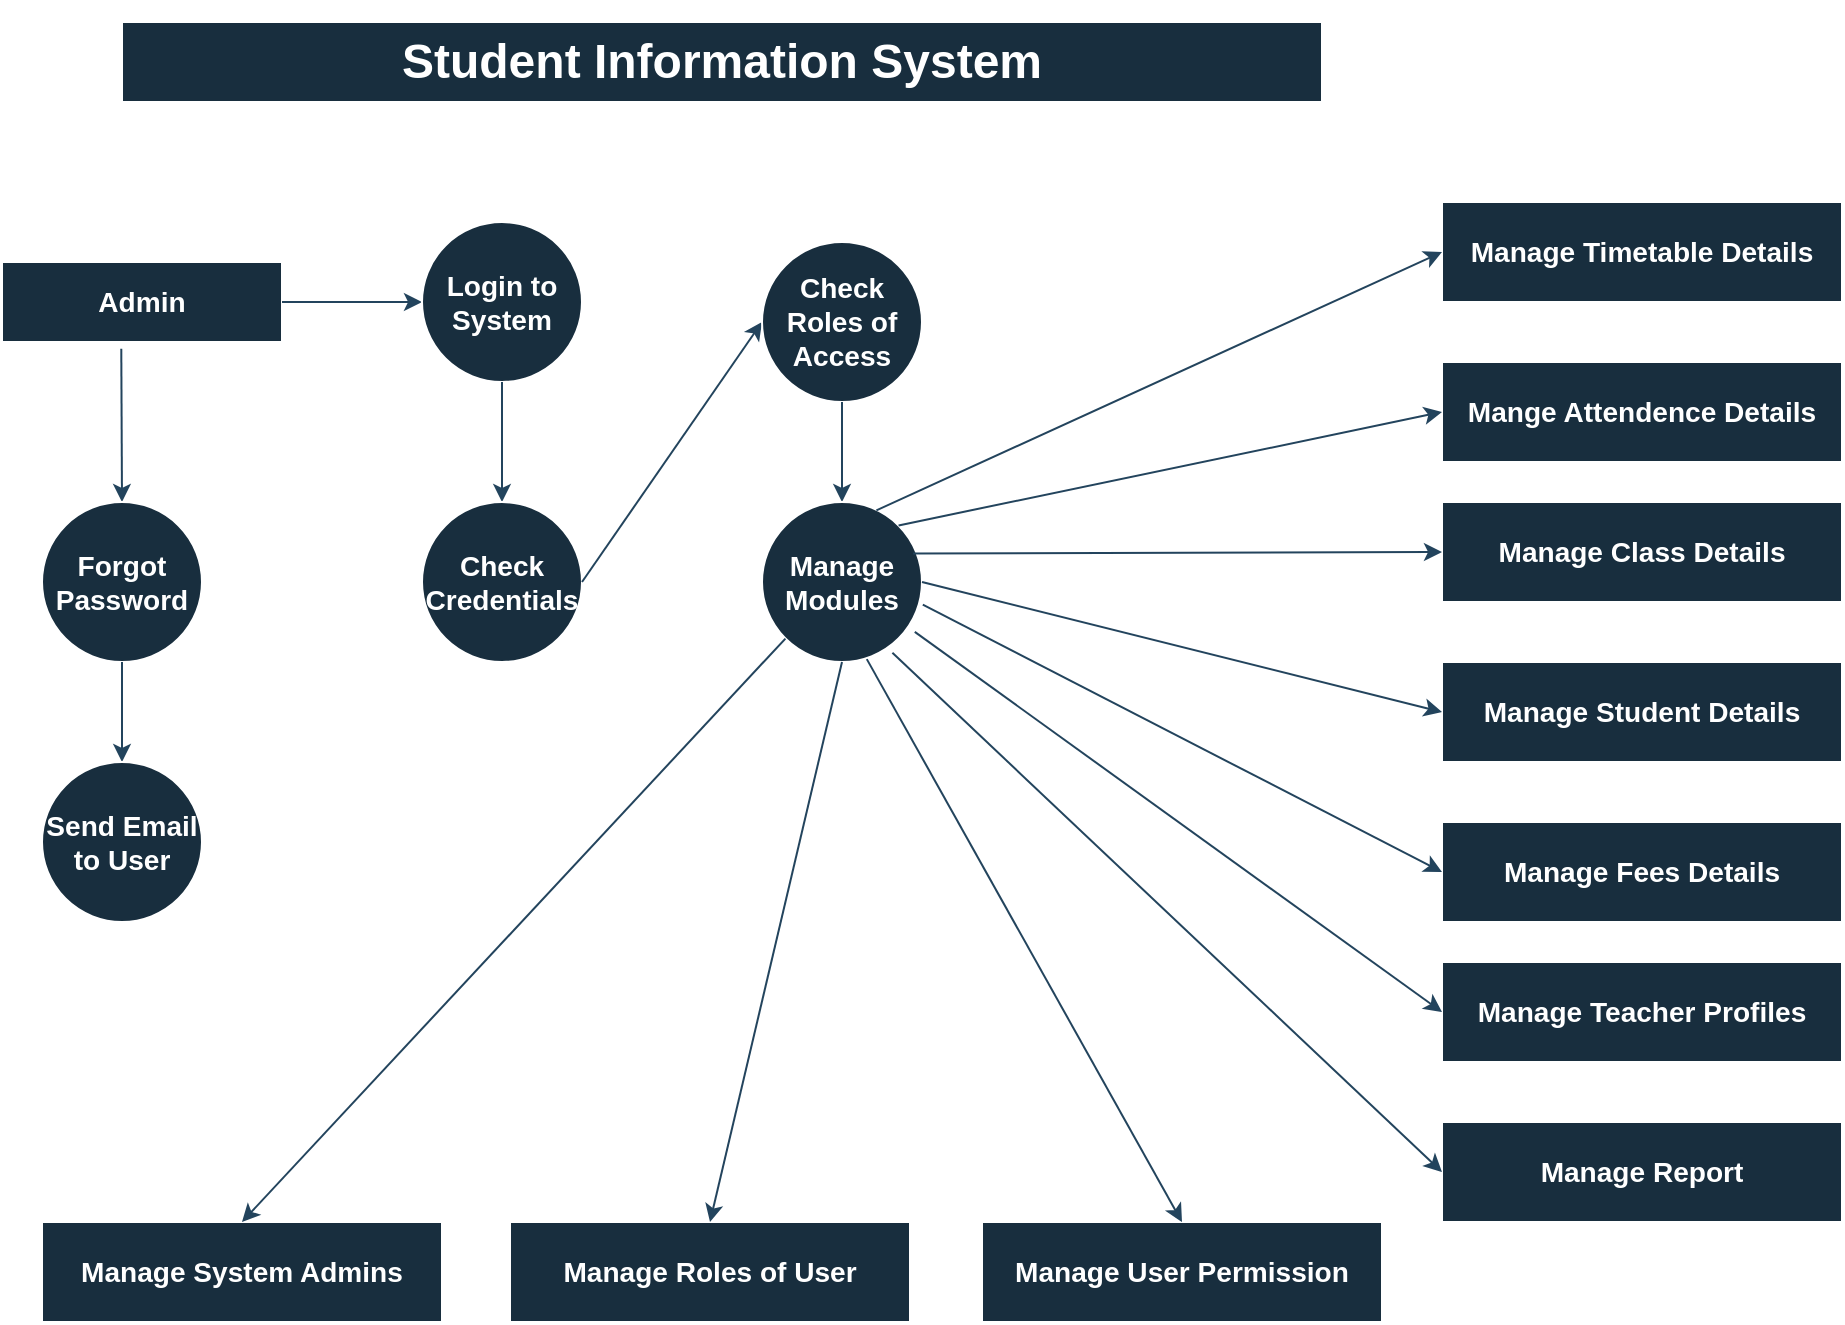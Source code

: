 <mxfile version="28.0.7">
  <diagram name="Page-1" id="tO3FR245HfT1niGx0E7x">
    <mxGraphModel dx="1042" dy="562" grid="1" gridSize="10" guides="1" tooltips="1" connect="1" arrows="1" fold="1" page="1" pageScale="1" pageWidth="827" pageHeight="1169" math="0" shadow="0">
      <root>
        <mxCell id="0" />
        <mxCell id="1" parent="0" />
        <mxCell id="fLovhRy_1QCkuYaqLNfl-1" value="&lt;h1&gt;Student Information System&lt;/h1&gt;" style="rounded=0;whiteSpace=wrap;html=1;labelBackgroundColor=none;fillColor=#182E3E;strokeColor=#FFFFFF;fontColor=#FFFFFF;" vertex="1" parent="1">
          <mxGeometry x="120" y="40" width="600" height="40" as="geometry" />
        </mxCell>
        <mxCell id="fLovhRy_1QCkuYaqLNfl-2" value="&lt;h3&gt;Admin&lt;/h3&gt;" style="rounded=0;whiteSpace=wrap;html=1;labelBackgroundColor=none;fillColor=#182E3E;strokeColor=#FFFFFF;fontColor=#FFFFFF;" vertex="1" parent="1">
          <mxGeometry x="60" y="160" width="140" height="40" as="geometry" />
        </mxCell>
        <mxCell id="fLovhRy_1QCkuYaqLNfl-5" value="" style="endArrow=classic;html=1;rounded=0;labelBackgroundColor=none;strokeColor=#23445D;fontColor=default;" edge="1" parent="1" source="fLovhRy_1QCkuYaqLNfl-2" target="fLovhRy_1QCkuYaqLNfl-6">
          <mxGeometry width="50" height="50" relative="1" as="geometry">
            <mxPoint x="390" y="220" as="sourcePoint" />
            <mxPoint x="280" y="180" as="targetPoint" />
          </mxGeometry>
        </mxCell>
        <mxCell id="fLovhRy_1QCkuYaqLNfl-6" value="&lt;h3&gt;Login to System&lt;/h3&gt;" style="ellipse;whiteSpace=wrap;html=1;aspect=fixed;labelBackgroundColor=none;fillColor=#182E3E;strokeColor=#FFFFFF;fontColor=#FFFFFF;" vertex="1" parent="1">
          <mxGeometry x="270" y="140" width="80" height="80" as="geometry" />
        </mxCell>
        <mxCell id="fLovhRy_1QCkuYaqLNfl-7" value="" style="endArrow=classic;html=1;rounded=0;exitX=0.5;exitY=1;exitDx=0;exitDy=0;labelBackgroundColor=none;strokeColor=#23445D;fontColor=default;" edge="1" parent="1" source="fLovhRy_1QCkuYaqLNfl-6" target="fLovhRy_1QCkuYaqLNfl-8">
          <mxGeometry width="50" height="50" relative="1" as="geometry">
            <mxPoint x="390" y="220" as="sourcePoint" />
            <mxPoint x="280" y="280" as="targetPoint" />
          </mxGeometry>
        </mxCell>
        <mxCell id="fLovhRy_1QCkuYaqLNfl-8" value="&lt;h3&gt;Check Credentials&lt;/h3&gt;" style="ellipse;whiteSpace=wrap;html=1;aspect=fixed;labelBackgroundColor=none;fillColor=#182E3E;strokeColor=#FFFFFF;fontColor=#FFFFFF;" vertex="1" parent="1">
          <mxGeometry x="270" y="280" width="80" height="80" as="geometry" />
        </mxCell>
        <mxCell id="fLovhRy_1QCkuYaqLNfl-9" value="" style="endArrow=classic;html=1;rounded=0;exitX=0.426;exitY=1.085;exitDx=0;exitDy=0;exitPerimeter=0;labelBackgroundColor=none;strokeColor=#23445D;fontColor=default;" edge="1" parent="1" source="fLovhRy_1QCkuYaqLNfl-2" target="fLovhRy_1QCkuYaqLNfl-10">
          <mxGeometry width="50" height="50" relative="1" as="geometry">
            <mxPoint x="390" y="220" as="sourcePoint" />
            <mxPoint x="120" y="280" as="targetPoint" />
          </mxGeometry>
        </mxCell>
        <mxCell id="fLovhRy_1QCkuYaqLNfl-10" value="&lt;h3&gt;Forgot Password&lt;/h3&gt;" style="ellipse;whiteSpace=wrap;html=1;aspect=fixed;labelBackgroundColor=none;fillColor=#182E3E;strokeColor=#FFFFFF;fontColor=#FFFFFF;" vertex="1" parent="1">
          <mxGeometry x="80" y="280" width="80" height="80" as="geometry" />
        </mxCell>
        <mxCell id="fLovhRy_1QCkuYaqLNfl-11" value="" style="endArrow=classic;html=1;rounded=0;exitX=0.5;exitY=1;exitDx=0;exitDy=0;labelBackgroundColor=none;strokeColor=#23445D;fontColor=default;" edge="1" parent="1" source="fLovhRy_1QCkuYaqLNfl-10" target="fLovhRy_1QCkuYaqLNfl-12">
          <mxGeometry width="50" height="50" relative="1" as="geometry">
            <mxPoint x="390" y="220" as="sourcePoint" />
            <mxPoint x="120" y="400" as="targetPoint" />
          </mxGeometry>
        </mxCell>
        <mxCell id="fLovhRy_1QCkuYaqLNfl-12" value="&lt;h3&gt;Send Email to User&lt;/h3&gt;" style="ellipse;whiteSpace=wrap;html=1;aspect=fixed;labelBackgroundColor=none;fillColor=#182E3E;strokeColor=#FFFFFF;fontColor=#FFFFFF;" vertex="1" parent="1">
          <mxGeometry x="80" y="410" width="80" height="80" as="geometry" />
        </mxCell>
        <mxCell id="fLovhRy_1QCkuYaqLNfl-13" value="" style="endArrow=classic;html=1;rounded=0;exitX=1;exitY=0.5;exitDx=0;exitDy=0;entryX=0;entryY=0.5;entryDx=0;entryDy=0;labelBackgroundColor=none;strokeColor=#23445D;fontColor=default;" edge="1" parent="1" source="fLovhRy_1QCkuYaqLNfl-8" target="fLovhRy_1QCkuYaqLNfl-15">
          <mxGeometry width="50" height="50" relative="1" as="geometry">
            <mxPoint x="344" y="320" as="sourcePoint" />
            <mxPoint x="414" y="190" as="targetPoint" />
          </mxGeometry>
        </mxCell>
        <mxCell id="fLovhRy_1QCkuYaqLNfl-15" value="&lt;h3&gt;Check Roles of Access&lt;/h3&gt;" style="ellipse;whiteSpace=wrap;html=1;aspect=fixed;labelBackgroundColor=none;fillColor=#182E3E;strokeColor=#FFFFFF;fontColor=#FFFFFF;" vertex="1" parent="1">
          <mxGeometry x="440" y="150" width="80" height="80" as="geometry" />
        </mxCell>
        <mxCell id="fLovhRy_1QCkuYaqLNfl-21" value="" style="endArrow=classic;html=1;rounded=0;labelBackgroundColor=none;strokeColor=#23445D;fontColor=default;" edge="1" parent="1" source="fLovhRy_1QCkuYaqLNfl-15">
          <mxGeometry width="50" height="50" relative="1" as="geometry">
            <mxPoint x="420" y="400" as="sourcePoint" />
            <mxPoint x="480" y="280" as="targetPoint" />
          </mxGeometry>
        </mxCell>
        <mxCell id="fLovhRy_1QCkuYaqLNfl-22" value="&lt;h3&gt;Manage Modules&lt;/h3&gt;" style="ellipse;whiteSpace=wrap;html=1;aspect=fixed;labelBackgroundColor=none;fillColor=#182E3E;strokeColor=#FFFFFF;fontColor=#FFFFFF;" vertex="1" parent="1">
          <mxGeometry x="440" y="280" width="80" height="80" as="geometry" />
        </mxCell>
        <mxCell id="fLovhRy_1QCkuYaqLNfl-24" value="&lt;h3&gt;Manage Timetable Details&lt;/h3&gt;" style="rounded=0;whiteSpace=wrap;html=1;labelBackgroundColor=none;fillColor=#182E3E;strokeColor=#FFFFFF;fontColor=#FFFFFF;" vertex="1" parent="1">
          <mxGeometry x="780" y="130" width="200" height="50" as="geometry" />
        </mxCell>
        <mxCell id="fLovhRy_1QCkuYaqLNfl-26" value="&lt;h3&gt;Mange Attendence Details&lt;/h3&gt;" style="rounded=0;whiteSpace=wrap;html=1;labelBackgroundColor=none;fillColor=#182E3E;strokeColor=#FFFFFF;fontColor=#FFFFFF;" vertex="1" parent="1">
          <mxGeometry x="780" y="210" width="200" height="50" as="geometry" />
        </mxCell>
        <mxCell id="fLovhRy_1QCkuYaqLNfl-27" value="&lt;h3&gt;Manage Class Details&lt;/h3&gt;" style="rounded=0;whiteSpace=wrap;html=1;labelBackgroundColor=none;fillColor=#182E3E;strokeColor=#FFFFFF;fontColor=#FFFFFF;" vertex="1" parent="1">
          <mxGeometry x="780" y="280" width="200" height="50" as="geometry" />
        </mxCell>
        <mxCell id="fLovhRy_1QCkuYaqLNfl-28" value="&lt;h3&gt;Manage Student Details&lt;/h3&gt;" style="rounded=0;whiteSpace=wrap;html=1;labelBackgroundColor=none;fillColor=#182E3E;strokeColor=#FFFFFF;fontColor=#FFFFFF;" vertex="1" parent="1">
          <mxGeometry x="780" y="360" width="200" height="50" as="geometry" />
        </mxCell>
        <mxCell id="fLovhRy_1QCkuYaqLNfl-29" value="&lt;h3&gt;Manage Fees Details&lt;/h3&gt;" style="rounded=0;whiteSpace=wrap;html=1;labelBackgroundColor=none;fillColor=#182E3E;strokeColor=#FFFFFF;fontColor=#FFFFFF;" vertex="1" parent="1">
          <mxGeometry x="780" y="440" width="200" height="50" as="geometry" />
        </mxCell>
        <mxCell id="fLovhRy_1QCkuYaqLNfl-30" value="&lt;h3&gt;Manage Teacher Profiles&lt;/h3&gt;" style="rounded=0;whiteSpace=wrap;html=1;labelBackgroundColor=none;fillColor=#182E3E;strokeColor=#FFFFFF;fontColor=#FFFFFF;" vertex="1" parent="1">
          <mxGeometry x="780" y="510" width="200" height="50" as="geometry" />
        </mxCell>
        <mxCell id="fLovhRy_1QCkuYaqLNfl-31" value="&lt;h3&gt;Manage Report&lt;/h3&gt;" style="rounded=0;whiteSpace=wrap;html=1;labelBackgroundColor=none;fillColor=#182E3E;strokeColor=#FFFFFF;fontColor=#FFFFFF;" vertex="1" parent="1">
          <mxGeometry x="780" y="590" width="200" height="50" as="geometry" />
        </mxCell>
        <mxCell id="fLovhRy_1QCkuYaqLNfl-34" value="" style="endArrow=classic;html=1;rounded=0;exitX=0.715;exitY=0.052;exitDx=0;exitDy=0;entryX=0;entryY=0.5;entryDx=0;entryDy=0;exitPerimeter=0;labelBackgroundColor=none;strokeColor=#23445D;fontColor=default;" edge="1" parent="1" source="fLovhRy_1QCkuYaqLNfl-22" target="fLovhRy_1QCkuYaqLNfl-24">
          <mxGeometry width="50" height="50" relative="1" as="geometry">
            <mxPoint x="550" y="370" as="sourcePoint" />
            <mxPoint x="600" y="320" as="targetPoint" />
          </mxGeometry>
        </mxCell>
        <mxCell id="fLovhRy_1QCkuYaqLNfl-35" value="" style="endArrow=classic;html=1;rounded=0;exitX=1;exitY=0;exitDx=0;exitDy=0;entryX=0;entryY=0.5;entryDx=0;entryDy=0;labelBackgroundColor=none;strokeColor=#23445D;fontColor=default;" edge="1" parent="1" source="fLovhRy_1QCkuYaqLNfl-22" target="fLovhRy_1QCkuYaqLNfl-26">
          <mxGeometry width="50" height="50" relative="1" as="geometry">
            <mxPoint x="590" y="445" as="sourcePoint" />
            <mxPoint x="710" y="310" as="targetPoint" />
          </mxGeometry>
        </mxCell>
        <mxCell id="fLovhRy_1QCkuYaqLNfl-36" value="" style="endArrow=classic;html=1;rounded=0;exitX=0.945;exitY=0.322;exitDx=0;exitDy=0;entryX=0;entryY=0.5;entryDx=0;entryDy=0;exitPerimeter=0;labelBackgroundColor=none;strokeColor=#23445D;fontColor=default;" edge="1" parent="1" source="fLovhRy_1QCkuYaqLNfl-22" target="fLovhRy_1QCkuYaqLNfl-27">
          <mxGeometry width="50" height="50" relative="1" as="geometry">
            <mxPoint x="540" y="475" as="sourcePoint" />
            <mxPoint x="660" y="340" as="targetPoint" />
          </mxGeometry>
        </mxCell>
        <mxCell id="fLovhRy_1QCkuYaqLNfl-37" value="" style="endArrow=classic;html=1;rounded=0;entryX=0;entryY=0.5;entryDx=0;entryDy=0;labelBackgroundColor=none;strokeColor=#23445D;fontColor=default;" edge="1" parent="1" target="fLovhRy_1QCkuYaqLNfl-28">
          <mxGeometry width="50" height="50" relative="1" as="geometry">
            <mxPoint x="520" y="320" as="sourcePoint" />
            <mxPoint x="680" y="400" as="targetPoint" />
          </mxGeometry>
        </mxCell>
        <mxCell id="fLovhRy_1QCkuYaqLNfl-38" value="" style="endArrow=classic;html=1;rounded=0;exitX=1.005;exitY=0.642;exitDx=0;exitDy=0;entryX=0;entryY=0.5;entryDx=0;entryDy=0;exitPerimeter=0;labelBackgroundColor=none;strokeColor=#23445D;fontColor=default;" edge="1" parent="1" source="fLovhRy_1QCkuYaqLNfl-22" target="fLovhRy_1QCkuYaqLNfl-29">
          <mxGeometry width="50" height="50" relative="1" as="geometry">
            <mxPoint x="570" y="545" as="sourcePoint" />
            <mxPoint x="690" y="410" as="targetPoint" />
          </mxGeometry>
        </mxCell>
        <mxCell id="fLovhRy_1QCkuYaqLNfl-39" value="" style="endArrow=classic;html=1;rounded=0;entryX=0;entryY=0.5;entryDx=0;entryDy=0;exitX=0.955;exitY=0.812;exitDx=0;exitDy=0;exitPerimeter=0;labelBackgroundColor=none;strokeColor=#23445D;fontColor=default;" edge="1" parent="1" source="fLovhRy_1QCkuYaqLNfl-22" target="fLovhRy_1QCkuYaqLNfl-30">
          <mxGeometry width="50" height="50" relative="1" as="geometry">
            <mxPoint x="510" y="330" as="sourcePoint" />
            <mxPoint x="650" y="520" as="targetPoint" />
          </mxGeometry>
        </mxCell>
        <mxCell id="fLovhRy_1QCkuYaqLNfl-40" value="" style="endArrow=classic;html=1;rounded=0;entryX=0;entryY=0.5;entryDx=0;entryDy=0;exitX=0.815;exitY=0.942;exitDx=0;exitDy=0;exitPerimeter=0;labelBackgroundColor=none;strokeColor=#23445D;fontColor=default;" edge="1" parent="1" source="fLovhRy_1QCkuYaqLNfl-22" target="fLovhRy_1QCkuYaqLNfl-31">
          <mxGeometry width="50" height="50" relative="1" as="geometry">
            <mxPoint x="510" y="695" as="sourcePoint" />
            <mxPoint x="630" y="560" as="targetPoint" />
          </mxGeometry>
        </mxCell>
        <mxCell id="fLovhRy_1QCkuYaqLNfl-41" value="&lt;h3&gt;Manage Roles of User&lt;/h3&gt;" style="rounded=0;whiteSpace=wrap;html=1;labelBackgroundColor=none;fillColor=#182E3E;strokeColor=#FFFFFF;fontColor=#FFFFFF;" vertex="1" parent="1">
          <mxGeometry x="314" y="640" width="200" height="50" as="geometry" />
        </mxCell>
        <mxCell id="fLovhRy_1QCkuYaqLNfl-42" value="&lt;h3&gt;Manage System Admins&lt;/h3&gt;" style="rounded=0;whiteSpace=wrap;html=1;labelBackgroundColor=none;fillColor=#182E3E;strokeColor=#FFFFFF;fontColor=#FFFFFF;" vertex="1" parent="1">
          <mxGeometry x="80" y="640" width="200" height="50" as="geometry" />
        </mxCell>
        <mxCell id="fLovhRy_1QCkuYaqLNfl-43" value="&lt;h3&gt;Manage User Permission&lt;/h3&gt;" style="rounded=0;whiteSpace=wrap;html=1;labelBackgroundColor=none;fillColor=#182E3E;strokeColor=#FFFFFF;fontColor=#FFFFFF;" vertex="1" parent="1">
          <mxGeometry x="550" y="640" width="200" height="50" as="geometry" />
        </mxCell>
        <mxCell id="fLovhRy_1QCkuYaqLNfl-44" value="" style="endArrow=classic;html=1;rounded=0;exitX=0.655;exitY=0.982;exitDx=0;exitDy=0;entryX=0.5;entryY=0;entryDx=0;entryDy=0;exitPerimeter=0;labelBackgroundColor=none;strokeColor=#23445D;fontColor=default;" edge="1" parent="1" source="fLovhRy_1QCkuYaqLNfl-22" target="fLovhRy_1QCkuYaqLNfl-43">
          <mxGeometry width="50" height="50" relative="1" as="geometry">
            <mxPoint x="550" y="430" as="sourcePoint" />
            <mxPoint x="810" y="725" as="targetPoint" />
          </mxGeometry>
        </mxCell>
        <mxCell id="fLovhRy_1QCkuYaqLNfl-45" value="" style="endArrow=classic;html=1;rounded=0;exitX=0.5;exitY=1;exitDx=0;exitDy=0;entryX=0.5;entryY=0;entryDx=0;entryDy=0;labelBackgroundColor=none;strokeColor=#23445D;fontColor=default;" edge="1" parent="1" source="fLovhRy_1QCkuYaqLNfl-22" target="fLovhRy_1QCkuYaqLNfl-41">
          <mxGeometry width="50" height="50" relative="1" as="geometry">
            <mxPoint x="370" y="460" as="sourcePoint" />
            <mxPoint x="630" y="755" as="targetPoint" />
          </mxGeometry>
        </mxCell>
        <mxCell id="fLovhRy_1QCkuYaqLNfl-46" value="" style="endArrow=classic;html=1;rounded=0;exitX=0;exitY=1;exitDx=0;exitDy=0;entryX=0.5;entryY=0;entryDx=0;entryDy=0;labelBackgroundColor=none;strokeColor=#23445D;fontColor=default;" edge="1" parent="1" source="fLovhRy_1QCkuYaqLNfl-22" target="fLovhRy_1QCkuYaqLNfl-42">
          <mxGeometry width="50" height="50" relative="1" as="geometry">
            <mxPoint x="340" y="450" as="sourcePoint" />
            <mxPoint x="600" y="745" as="targetPoint" />
          </mxGeometry>
        </mxCell>
      </root>
    </mxGraphModel>
  </diagram>
</mxfile>
